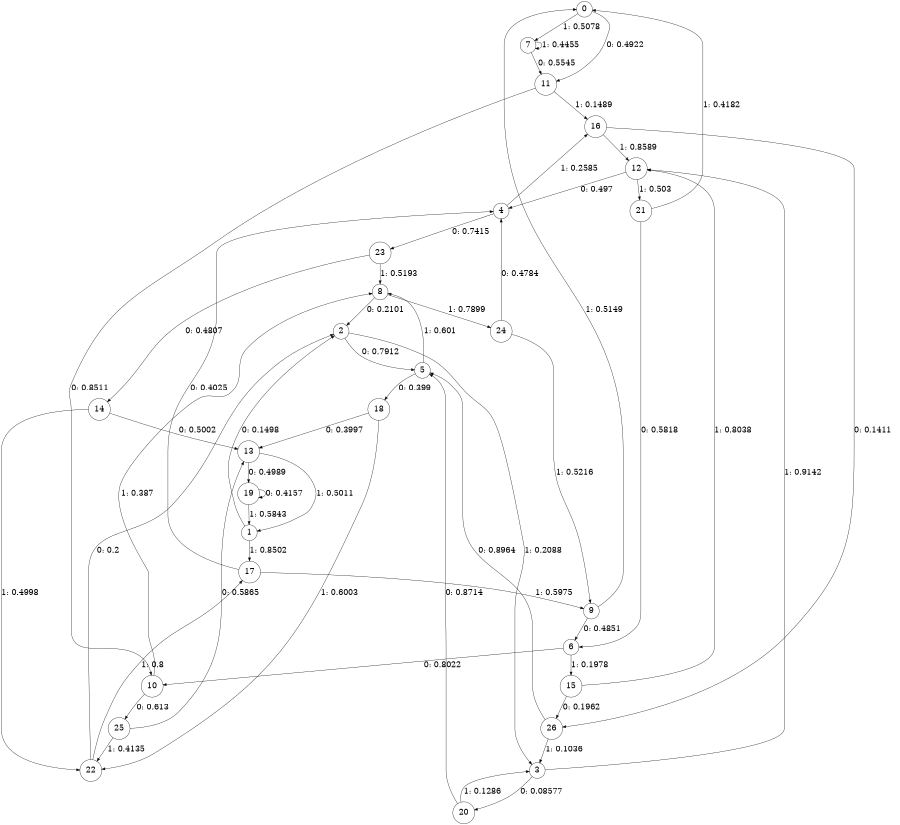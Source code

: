 digraph "ch2randomL6" {
size = "6,8.5";
ratio = "fill";
node [shape = circle];
node [fontsize = 24];
edge [fontsize = 24];
0 -> 11 [label = "0: 0.4922   "];
0 -> 7 [label = "1: 0.5078   "];
1 -> 2 [label = "0: 0.1498   "];
1 -> 17 [label = "1: 0.8502   "];
2 -> 5 [label = "0: 0.7912   "];
2 -> 3 [label = "1: 0.2088   "];
3 -> 20 [label = "0: 0.08577  "];
3 -> 12 [label = "1: 0.9142   "];
4 -> 23 [label = "0: 0.7415   "];
4 -> 16 [label = "1: 0.2585   "];
5 -> 18 [label = "0: 0.399    "];
5 -> 8 [label = "1: 0.601    "];
6 -> 10 [label = "0: 0.8022   "];
6 -> 15 [label = "1: 0.1978   "];
7 -> 11 [label = "0: 0.5545   "];
7 -> 7 [label = "1: 0.4455   "];
8 -> 2 [label = "0: 0.2101   "];
8 -> 24 [label = "1: 0.7899   "];
9 -> 6 [label = "0: 0.4851   "];
9 -> 0 [label = "1: 0.5149   "];
10 -> 25 [label = "0: 0.613    "];
10 -> 8 [label = "1: 0.387    "];
11 -> 10 [label = "0: 0.8511   "];
11 -> 16 [label = "1: 0.1489   "];
12 -> 4 [label = "0: 0.497    "];
12 -> 21 [label = "1: 0.503    "];
13 -> 19 [label = "0: 0.4989   "];
13 -> 1 [label = "1: 0.5011   "];
14 -> 13 [label = "0: 0.5002   "];
14 -> 22 [label = "1: 0.4998   "];
15 -> 26 [label = "0: 0.1962   "];
15 -> 12 [label = "1: 0.8038   "];
16 -> 26 [label = "0: 0.1411   "];
16 -> 12 [label = "1: 0.8589   "];
17 -> 4 [label = "0: 0.4025   "];
17 -> 9 [label = "1: 0.5975   "];
18 -> 13 [label = "0: 0.3997   "];
18 -> 22 [label = "1: 0.6003   "];
19 -> 19 [label = "0: 0.4157   "];
19 -> 1 [label = "1: 0.5843   "];
20 -> 5 [label = "0: 0.8714   "];
20 -> 3 [label = "1: 0.1286   "];
21 -> 6 [label = "0: 0.5818   "];
21 -> 0 [label = "1: 0.4182   "];
22 -> 2 [label = "0: 0.2      "];
22 -> 17 [label = "1: 0.8      "];
23 -> 14 [label = "0: 0.4807   "];
23 -> 8 [label = "1: 0.5193   "];
24 -> 4 [label = "0: 0.4784   "];
24 -> 9 [label = "1: 0.5216   "];
25 -> 13 [label = "0: 0.5865   "];
25 -> 22 [label = "1: 0.4135   "];
26 -> 5 [label = "0: 0.8964   "];
26 -> 3 [label = "1: 0.1036   "];
}
